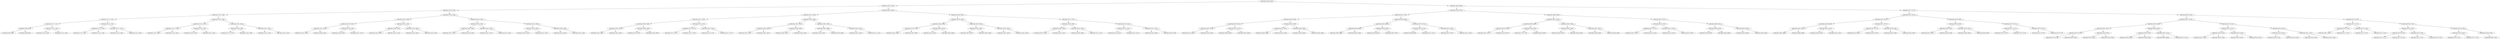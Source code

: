 digraph G{
1060986846 [label="Node{data=[6010, 6010]}"]
1060986846 -> 1711204403
1711204403 [label="Node{data=[2562, 2562]}"]
1711204403 -> 1763474835
1763474835 [label="Node{data=[1544, 1544]}"]
1763474835 -> 803537446
803537446 [label="Node{data=[1139, 1139]}"]
803537446 -> 2062773163
2062773163 [label="Node{data=[1131, 1131]}"]
2062773163 -> 1751038902
1751038902 [label="Node{data=[1127, 1127]}"]
1751038902 -> 1654961099
1654961099 [label="Node{data=[884, 884]}"]
1654961099 -> 1700227467
1700227467 [label="Node{data=[856, 856]}"]
1654961099 -> 77129913
77129913 [label="Node{data=[894, 894]}"]
1751038902 -> 419852439
419852439 [label="Node{data=[1129, 1129]}"]
419852439 -> 1593553559
1593553559 [label="Node{data=[1128, 1128]}"]
419852439 -> 12489714
12489714 [label="Node{data=[1130, 1130]}"]
2062773163 -> 1126198908
1126198908 [label="Node{data=[1135, 1135]}"]
1126198908 -> 1762143303
1762143303 [label="Node{data=[1133, 1133]}"]
1762143303 -> 1793348859
1793348859 [label="Node{data=[1132, 1132]}"]
1762143303 -> 506559318
506559318 [label="Node{data=[1134, 1134]}"]
1126198908 -> 1579332962
1579332962 [label="Node{data=[1137, 1137]}"]
1579332962 -> 1994445045
1994445045 [label="Node{data=[1136, 1136]}"]
1579332962 -> 1055592798
1055592798 [label="Node{data=[1138, 1138]}"]
803537446 -> 722810398
722810398 [label="Node{data=[1536, 1536]}"]
722810398 -> 1616322491
1616322491 [label="Node{data=[1215, 1215]}"]
1616322491 -> 272636988
272636988 [label="Node{data=[1141, 1141]}"]
272636988 -> 1984401035
1984401035 [label="Node{data=[1140, 1140]}"]
272636988 -> 1952510875
1952510875 [label="Node{data=[1142, 1142]}"]
1616322491 -> 747802731
747802731 [label="Node{data=[1534, 1534]}"]
747802731 -> 1017366585
1017366585 [label="Node{data=[1533, 1533]}"]
747802731 -> 1985624816
1985624816 [label="Node{data=[1535, 1535]}"]
722810398 -> 97903499
97903499 [label="Node{data=[1540, 1540]}"]
97903499 -> 1031551634
1031551634 [label="Node{data=[1538, 1538]}"]
1031551634 -> 524078852
524078852 [label="Node{data=[1537, 1537]}"]
1031551634 -> 941030313
941030313 [label="Node{data=[1539, 1539]}"]
97903499 -> 309698203
309698203 [label="Node{data=[1542, 1542]}"]
309698203 -> 1317117677
1317117677 [label="Node{data=[1541, 1541]}"]
309698203 -> 926694614
926694614 [label="Node{data=[1543, 1543]}"]
1763474835 -> 955798059
955798059 [label="Node{data=[2546, 2546]}"]
955798059 -> 113738473
113738473 [label="Node{data=[2538, 2538]}"]
113738473 -> 1156776490
1156776490 [label="Node{data=[2534, 2534]}"]
1156776490 -> 310336750
310336750 [label="Node{data=[2013, 2013]}"]
310336750 -> 1751924096
1751924096 [label="Node{data=[1545, 1545]}"]
310336750 -> 1384524462
1384524462 [label="Node{data=[2465, 2465]}"]
1156776490 -> 246976646
246976646 [label="Node{data=[2536, 2536]}"]
246976646 -> 1724396947
1724396947 [label="Node{data=[2535, 2535]}"]
246976646 -> 1866564855
1866564855 [label="Node{data=[2537, 2537]}"]
113738473 -> 217121003
217121003 [label="Node{data=[2542, 2542]}"]
217121003 -> 1183292755
1183292755 [label="Node{data=[2540, 2540]}"]
1183292755 -> 1640258749
1640258749 [label="Node{data=[2539, 2539]}"]
1183292755 -> 46205518
46205518 [label="Node{data=[2541, 2541]}"]
217121003 -> 112436389
112436389 [label="Node{data=[2544, 2544]}"]
112436389 -> 2091179045
2091179045 [label="Node{data=[2543, 2543]}"]
112436389 -> 1069962936
1069962936 [label="Node{data=[2545, 2545]}"]
955798059 -> 895461492
895461492 [label="Node{data=[2554, 2554]}"]
895461492 -> 785556726
785556726 [label="Node{data=[2550, 2550]}"]
785556726 -> 1951203581
1951203581 [label="Node{data=[2548, 2548]}"]
1951203581 -> 2041834330
2041834330 [label="Node{data=[2547, 2547]}"]
1951203581 -> 837279760
837279760 [label="Node{data=[2549, 2549]}"]
785556726 -> 170465230
170465230 [label="Node{data=[2552, 2552]}"]
170465230 -> 377463966
377463966 [label="Node{data=[2551, 2551]}"]
170465230 -> 1894802480
1894802480 [label="Node{data=[2553, 2553]}"]
895461492 -> 2124021086
2124021086 [label="Node{data=[2558, 2558]}"]
2124021086 -> 1020002852
1020002852 [label="Node{data=[2556, 2556]}"]
1020002852 -> 1476139639
1476139639 [label="Node{data=[2555, 2555]}"]
1020002852 -> 610153820
610153820 [label="Node{data=[2557, 2557]}"]
2124021086 -> 362569604
362569604 [label="Node{data=[2560, 2560]}"]
362569604 -> 1235067441
1235067441 [label="Node{data=[2559, 2559]}"]
362569604 -> 2122659543
2122659543 [label="Node{data=[2561, 2561]}"]
1711204403 -> 723781774
723781774 [label="Node{data=[3650, 3650]}"]
723781774 -> 1555235345
1555235345 [label="Node{data=[2578, 2578]}"]
1555235345 -> 2015080348
2015080348 [label="Node{data=[2570, 2570]}"]
2015080348 -> 805248454
805248454 [label="Node{data=[2566, 2566]}"]
805248454 -> 605294799
605294799 [label="Node{data=[2564, 2564]}"]
605294799 -> 1618165206
1618165206 [label="Node{data=[2563, 2563]}"]
605294799 -> 1169230091
1169230091 [label="Node{data=[2565, 2565]}"]
805248454 -> 318192982
318192982 [label="Node{data=[2568, 2568]}"]
318192982 -> 383894959
383894959 [label="Node{data=[2567, 2567]}"]
318192982 -> 1862649640
1862649640 [label="Node{data=[2569, 2569]}"]
2015080348 -> 573665938
573665938 [label="Node{data=[2574, 2574]}"]
573665938 -> 159901199
159901199 [label="Node{data=[2572, 2572]}"]
159901199 -> 299075117
299075117 [label="Node{data=[2571, 2571]}"]
159901199 -> 1345208248
1345208248 [label="Node{data=[2573, 2573]}"]
573665938 -> 2032296653
2032296653 [label="Node{data=[2576, 2576]}"]
2032296653 -> 1327711352
1327711352 [label="Node{data=[2575, 2575]}"]
2032296653 -> 1112297823
1112297823 [label="Node{data=[2577, 2577]}"]
1555235345 -> 1665037649
1665037649 [label="Node{data=[2586, 2586]}"]
1665037649 -> 157308913
157308913 [label="Node{data=[2582, 2582]}"]
157308913 -> 1555415585
1555415585 [label="Node{data=[2580, 2580]}"]
1555415585 -> 2085856833
2085856833 [label="Node{data=[2579, 2579]}"]
1555415585 -> 1826078823
1826078823 [label="Node{data=[2581, 2581]}"]
157308913 -> 1736691155
1736691155 [label="Node{data=[2584, 2584]}"]
1736691155 -> 366329800
366329800 [label="Node{data=[2583, 2583]}"]
1736691155 -> 1951756957
1951756957 [label="Node{data=[2585, 2585]}"]
1665037649 -> 642990216
642990216 [label="Node{data=[2590, 2590]}"]
642990216 -> 1598553284
1598553284 [label="Node{data=[2588, 2588]}"]
1598553284 -> 1741959963
1741959963 [label="Node{data=[2587, 2587]}"]
1598553284 -> 944399590
944399590 [label="Node{data=[2589, 2589]}"]
642990216 -> 77673575
77673575 [label="Node{data=[3033, 3033]}"]
77673575 -> 1692424683
1692424683 [label="Node{data=[2614, 2614]}"]
77673575 -> 577434247
577434247 [label="Node{data=[3112, 3112]}"]
723781774 -> 1231871864
1231871864 [label="Node{data=[5304, 5304]}"]
1231871864 -> 1155778622
1155778622 [label="Node{data=[4795, 4795]}"]
1155778622 -> 581627464
581627464 [label="Node{data=[4036, 4036]}"]
581627464 -> 1470226000
1470226000 [label="Node{data=[3778, 3778]}"]
1470226000 -> 2023312579
2023312579 [label="Node{data=[3676, 3676]}"]
1470226000 -> 576838102
576838102 [label="Node{data=[3799, 3799]}"]
581627464 -> 1473031036
1473031036 [label="Node{data=[4641, 4641]}"]
1473031036 -> 239512715
239512715 [label="Node{data=[4321, 4321]}"]
1473031036 -> 1007359700
1007359700 [label="Node{data=[4659, 4659]}"]
1155778622 -> 277403626
277403626 [label="Node{data=[5300, 5300]}"]
277403626 -> 573376972
573376972 [label="Node{data=[5109, 5109]}"]
573376972 -> 431283190
431283190 [label="Node{data=[5097, 5097]}"]
573376972 -> 2104345506
2104345506 [label="Node{data=[5299, 5299]}"]
277403626 -> 722234466
722234466 [label="Node{data=[5302, 5302]}"]
722234466 -> 1629844390
1629844390 [label="Node{data=[5301, 5301]}"]
722234466 -> 1584492319
1584492319 [label="Node{data=[5303, 5303]}"]
1231871864 -> 1301469088
1301469088 [label="Node{data=[5312, 5312]}"]
1301469088 -> 87411980
87411980 [label="Node{data=[5308, 5308]}"]
87411980 -> 1330062927
1330062927 [label="Node{data=[5306, 5306]}"]
1330062927 -> 438022447
438022447 [label="Node{data=[5305, 5305]}"]
1330062927 -> 1106201115
1106201115 [label="Node{data=[5307, 5307]}"]
87411980 -> 1788453511
1788453511 [label="Node{data=[5310, 5310]}"]
1788453511 -> 479892677
479892677 [label="Node{data=[5309, 5309]}"]
1788453511 -> 1540349104
1540349104 [label="Node{data=[5311, 5311]}"]
1301469088 -> 1623980608
1623980608 [label="Node{data=[5316, 5316]}"]
1623980608 -> 1197601092
1197601092 [label="Node{data=[5314, 5314]}"]
1197601092 -> 253061585
253061585 [label="Node{data=[5313, 5313]}"]
1197601092 -> 706350815
706350815 [label="Node{data=[5315, 5315]}"]
1623980608 -> 364705830
364705830 [label="Node{data=[5572, 5572]}"]
364705830 -> 1570750468
1570750468 [label="Node{data=[5336, 5336]}"]
364705830 -> 2044748167
2044748167 [label="Node{data=[5976, 5976]}"]
1060986846 -> 66512018
66512018 [label="Node{data=[8405, 8405]}"]
66512018 -> 1903771906
1903771906 [label="Node{data=[6376, 6376]}"]
1903771906 -> 1388654793
1388654793 [label="Node{data=[6267, 6267]}"]
1388654793 -> 684953423
684953423 [label="Node{data=[6259, 6259]}"]
684953423 -> 473250995
473250995 [label="Node{data=[6255, 6255]}"]
473250995 -> 671027046
671027046 [label="Node{data=[6253, 6253]}"]
671027046 -> 1556557864
1556557864 [label="Node{data=[6252, 6252]}"]
671027046 -> 1750754568
1750754568 [label="Node{data=[6254, 6254]}"]
473250995 -> 1572805652
1572805652 [label="Node{data=[6257, 6257]}"]
1572805652 -> 48540922
48540922 [label="Node{data=[6256, 6256]}"]
1572805652 -> 1741130494
1741130494 [label="Node{data=[6258, 6258]}"]
684953423 -> 1544470827
1544470827 [label="Node{data=[6263, 6263]}"]
1544470827 -> 2046044418
2046044418 [label="Node{data=[6261, 6261]}"]
2046044418 -> 1590741434
1590741434 [label="Node{data=[6260, 6260]}"]
2046044418 -> 94054628
94054628 [label="Node{data=[6262, 6262]}"]
1544470827 -> 800499429
800499429 [label="Node{data=[6265, 6265]}"]
800499429 -> 2001876520
2001876520 [label="Node{data=[6264, 6264]}"]
800499429 -> 790080609
790080609 [label="Node{data=[6266, 6266]}"]
1388654793 -> 1939307887
1939307887 [label="Node{data=[6368, 6368]}"]
1939307887 -> 1762425974
1762425974 [label="Node{data=[6364, 6364]}"]
1762425974 -> 260695049
260695049 [label="Node{data=[6269, 6269]}"]
260695049 -> 493827389
493827389 [label="Node{data=[6268, 6268]}"]
260695049 -> 1440440314
1440440314 [label="Node{data=[6363, 6363]}"]
1762425974 -> 1597929211
1597929211 [label="Node{data=[6366, 6366]}"]
1597929211 -> 534214841
534214841 [label="Node{data=[6365, 6365]}"]
1597929211 -> 2079678627
2079678627 [label="Node{data=[6367, 6367]}"]
1939307887 -> 1952371880
1952371880 [label="Node{data=[6372, 6372]}"]
1952371880 -> 1484520822
1484520822 [label="Node{data=[6370, 6370]}"]
1484520822 -> 2093827184
2093827184 [label="Node{data=[6369, 6369]}"]
1484520822 -> 745390898
745390898 [label="Node{data=[6371, 6371]}"]
1952371880 -> 773106051
773106051 [label="Node{data=[6374, 6374]}"]
773106051 -> 696476026
696476026 [label="Node{data=[6373, 6373]}"]
773106051 -> 1065049854
1065049854 [label="Node{data=[6375, 6375]}"]
1903771906 -> 2102226544
2102226544 [label="Node{data=[8269, 8269]}"]
2102226544 -> 1981716715
1981716715 [label="Node{data=[8261, 8261]}"]
1981716715 -> 1143259107
1143259107 [label="Node{data=[6905, 6905]}"]
1143259107 -> 567121207
567121207 [label="Node{data=[6378, 6378]}"]
567121207 -> 929382800
929382800 [label="Node{data=[6377, 6377]}"]
567121207 -> 901664343
901664343 [label="Node{data=[6379, 6379]}"]
1143259107 -> 1409557668
1409557668 [label="Node{data=[7820, 7820]}"]
1409557668 -> 422410046
422410046 [label="Node{data=[7750, 7750]}"]
1409557668 -> 81382474
81382474 [label="Node{data=[8260, 8260]}"]
1981716715 -> 1129510512
1129510512 [label="Node{data=[8265, 8265]}"]
1129510512 -> 914807738
914807738 [label="Node{data=[8263, 8263]}"]
914807738 -> 1155587795
1155587795 [label="Node{data=[8262, 8262]}"]
914807738 -> 244445593
244445593 [label="Node{data=[8264, 8264]}"]
1129510512 -> 1520727885
1520727885 [label="Node{data=[8267, 8267]}"]
1520727885 -> 1518283944
1518283944 [label="Node{data=[8266, 8266]}"]
1520727885 -> 405497714
405497714 [label="Node{data=[8268, 8268]}"]
2102226544 -> 423055575
423055575 [label="Node{data=[8277, 8277]}"]
423055575 -> 1615872675
1615872675 [label="Node{data=[8273, 8273]}"]
1615872675 -> 1130965101
1130965101 [label="Node{data=[8271, 8271]}"]
1130965101 -> 12244869
12244869 [label="Node{data=[8270, 8270]}"]
1130965101 -> 589860525
589860525 [label="Node{data=[8272, 8272]}"]
1615872675 -> 1091540273
1091540273 [label="Node{data=[8275, 8275]}"]
1091540273 -> 1269823293
1269823293 [label="Node{data=[8274, 8274]}"]
1091540273 -> 494868274
494868274 [label="Node{data=[8276, 8276]}"]
423055575 -> 2051387350
2051387350 [label="Node{data=[8401, 8401]}"]
2051387350 -> 1205738418
1205738418 [label="Node{data=[8304, 8304]}"]
1205738418 -> 1937513067
1937513067 [label="Node{data=[8278, 8278]}"]
1205738418 -> 375342513
375342513 [label="Node{data=[8400, 8400]}"]
2051387350 -> 1093886899
1093886899 [label="Node{data=[8403, 8403]}"]
1093886899 -> 1988617132
1988617132 [label="Node{data=[8402, 8402]}"]
1093886899 -> 1698369621
1698369621 [label="Node{data=[8404, 8404]}"]
66512018 -> 161854350
161854350 [label="Node{data=[8777, 8777]}"]
161854350 -> 1397843954
1397843954 [label="Node{data=[8761, 8761]}"]
1397843954 -> 436364471
436364471 [label="Node{data=[8413, 8413]}"]
436364471 -> 663119386
663119386 [label="Node{data=[8409, 8409]}"]
663119386 -> 60528807
60528807 [label="Node{data=[8407, 8407]}"]
60528807 -> 1538064849
1538064849 [label="Node{data=[8406, 8406]}"]
60528807 -> 1384378831
1384378831 [label="Node{data=[8408, 8408]}"]
663119386 -> 1176632115
1176632115 [label="Node{data=[8411, 8411]}"]
1176632115 -> 429919728
429919728 [label="Node{data=[8410, 8410]}"]
1176632115 -> 707802268
707802268 [label="Node{data=[8412, 8412]}"]
436364471 -> 1735435676
1735435676 [label="Node{data=[8757, 8757]}"]
1735435676 -> 784409122
784409122 [label="Node{data=[8715, 8715]}"]
784409122 -> 932672903
932672903 [label="Node{data=[8414, 8414]}"]
784409122 -> 472396605
472396605 [label="Node{data=[8756, 8756]}"]
1735435676 -> 2115381601
2115381601 [label="Node{data=[8759, 8759]}"]
2115381601 -> 1499579571
1499579571 [label="Node{data=[8758, 8758]}"]
2115381601 -> 1440131413
1440131413 [label="Node{data=[8760, 8760]}"]
1397843954 -> 138070281
138070281 [label="Node{data=[8769, 8769]}"]
138070281 -> 1202238542
1202238542 [label="Node{data=[8765, 8765]}"]
1202238542 -> 272348244
272348244 [label="Node{data=[8763, 8763]}"]
272348244 -> 1883712263
1883712263 [label="Node{data=[8762, 8762]}"]
272348244 -> 787203719
787203719 [label="Node{data=[8764, 8764]}"]
1202238542 -> 744689104
744689104 [label="Node{data=[8767, 8767]}"]
744689104 -> 1631032604
1631032604 [label="Node{data=[8766, 8766]}"]
744689104 -> 685872430
685872430 [label="Node{data=[8768, 8768]}"]
138070281 -> 1481548107
1481548107 [label="Node{data=[8773, 8773]}"]
1481548107 -> 1828141599
1828141599 [label="Node{data=[8771, 8771]}"]
1828141599 -> 834002408
834002408 [label="Node{data=[8770, 8770]}"]
1828141599 -> 358180373
358180373 [label="Node{data=[8772, 8772]}"]
1481548107 -> 951113996
951113996 [label="Node{data=[8775, 8775]}"]
951113996 -> 1833053127
1833053127 [label="Node{data=[8774, 8774]}"]
951113996 -> 1913119002
1913119002 [label="Node{data=[8776, 8776]}"]
161854350 -> 749750401
749750401 [label="Node{data=[9162, 9162]}"]
749750401 -> 318151842
318151842 [label="Node{data=[9123, 9123]}"]
318151842 -> 1855357224
1855357224 [label="Node{data=[8785, 8785]}"]
1855357224 -> 601137873
601137873 [label="Node{data=[8781, 8781]}"]
601137873 -> 219021930
219021930 [label="Node{data=[8779, 8779]}"]
219021930 -> 725322981
725322981 [label="Node{data=[8778, 8778]}"]
219021930 -> 1912522603
1912522603 [label="Node{data=[8780, 8780]}"]
601137873 -> 2000302511
2000302511 [label="Node{data=[8783, 8783]}"]
2000302511 -> 182083696
182083696 [label="Node{data=[8782, 8782]}"]
2000302511 -> 2112985450
2112985450 [label="Node{data=[8784, 8784]}"]
1855357224 -> 2050214944
2050214944 [label="Node{data=[8824, 8824]}"]
2050214944 -> 1554136448
1554136448 [label="Node{data=[8787, 8787]}"]
1554136448 -> 94506884
94506884 [label="Node{data=[8786, 8786]}"]
1554136448 -> 1953098899
1953098899 [label="Node{data=[8788, 8788]}"]
2050214944 -> 283081970
283081970 [label="Node{data=[9072, 9072]}"]
283081970 -> 1574706516
1574706516 [label="Node{data=[8846, 8846]}"]
283081970 -> 1217918788
1217918788 [label="Node{data=[9122, 9122]}"]
318151842 -> 1939965873
1939965873 [label="Node{data=[9131, 9131]}"]
1939965873 -> 418536923
418536923 [label="Node{data=[9127, 9127]}"]
418536923 -> 637130028
637130028 [label="Node{data=[9125, 9125]}"]
637130028 -> 1378036480
1378036480 [label="Node{data=[9124, 9124]}"]
637130028 -> 767599354
767599354 [label="Node{data=[9126, 9126]}"]
418536923 -> 659959324
659959324 [label="Node{data=[9129, 9129]}"]
659959324 -> 1290653551
1290653551 [label="Node{data=[9128, 9128]}"]
659959324 -> 123569881
123569881 [label="Node{data=[9130, 9130]}"]
1939965873 -> 790766522
790766522 [label="Node{data=[9135, 9135]}"]
790766522 -> 965926540
965926540 [label="Node{data=[9133, 9133]}"]
965926540 -> 463927398
463927398 [label="Node{data=[9132, 9132]}"]
965926540 -> 1881591429
1881591429 [label="Node{data=[9134, 9134]}"]
790766522 -> 1319570632
1319570632 [label="Node{data=[9137, 9137]}"]
1319570632 -> 1634651438
1634651438 [label="Node{data=[9136, 9136]}"]
1319570632 -> 1302817965
1302817965 [label="Node{data=[9138, 9138]}"]
749750401 -> 196329850
196329850 [label="Node{data=[9716, 9716]}"]
196329850 -> 2105826696
2105826696 [label="Node{data=[9712, 9712]}"]
2105826696 -> 1788143787
1788143787 [label="Node{data=[9710, 9710]}"]
1788143787 -> 480256848
480256848 [label="Node{data=[9657, 9657]}"]
1788143787 -> 151886255
151886255 [label="Node{data=[9711, 9711]}"]
2105826696 -> 1446706459
1446706459 [label="Node{data=[9714, 9714]}"]
1446706459 -> 455509703
455509703 [label="Node{data=[9713, 9713]}"]
1446706459 -> 100768848
100768848 [label="Node{data=[9715, 9715]}"]
196329850 -> 1663348190
1663348190 [label="Node{data=[9724, 9724]}"]
1663348190 -> 1660376708
1660376708 [label="Node{data=[9720, 9720]}"]
1660376708 -> 1305015459
1305015459 [label="Node{data=[9718, 9718]}"]
1305015459 -> 1201734230
1201734230 [label="Node{data=[9717, 9717]}"]
1305015459 -> 28118305
28118305 [label="Node{data=[9719, 9719]}"]
1660376708 -> 1496721638
1496721638 [label="Node{data=[9722, 9722]}"]
1496721638 -> 1397858959
1397858959 [label="Node{data=[9721, 9721]}"]
1496721638 -> 472754433
472754433 [label="Node{data=[9723, 9723]}"]
1663348190 -> 1962965920
1962965920 [label="Node{data=[9728, 9728]}"]
1962965920 -> 496573694
496573694 [label="Node{data=[9726, 9726]}"]
496573694 -> 1124241432
1124241432 [label="Node{data=[9725, 9725]}"]
496573694 -> 848714968
848714968 [label="Node{data=[9727, 9727]}"]
1962965920 -> 1144908881
1144908881 [label="Node{data=[9729, 9729]}"]
1144908881 -> 286680772
286680772 [label="Node{data=[9833, 9833]}"]
}